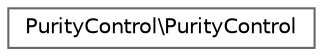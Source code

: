 digraph "Graphical Class Hierarchy"
{
 // LATEX_PDF_SIZE
  bgcolor="transparent";
  edge [fontname=Helvetica,fontsize=10,labelfontname=Helvetica,labelfontsize=10];
  node [fontname=Helvetica,fontsize=10,shape=box,height=0.2,width=0.4];
  rankdir="LR";
  Node0 [id="Node000000",label="PurityControl\\PurityControl",height=0.2,width=0.4,color="grey40", fillcolor="white", style="filled",URL="$classPurityControl_1_1PurityControl.html",tooltip=" "];
}
